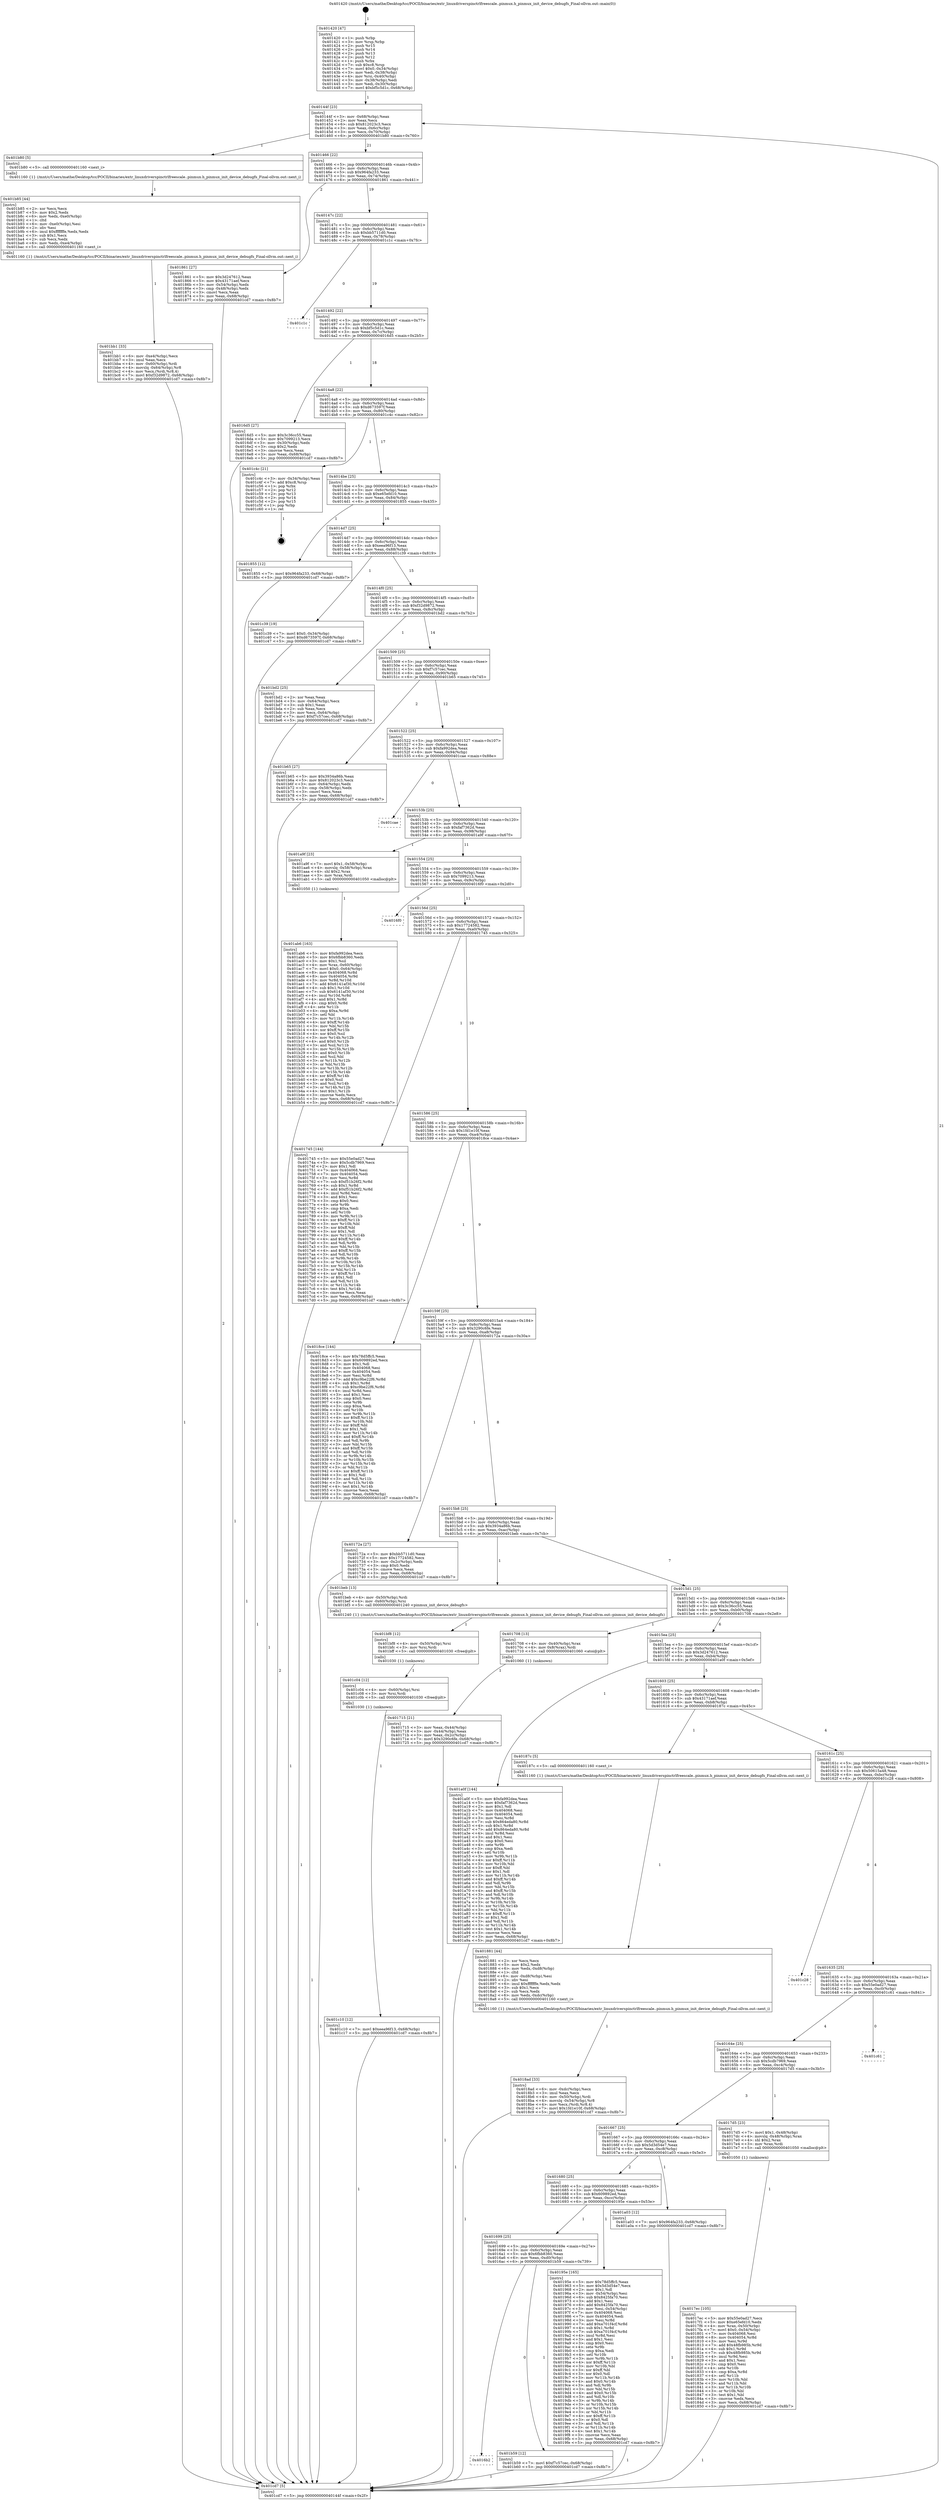 digraph "0x401420" {
  label = "0x401420 (/mnt/c/Users/mathe/Desktop/tcc/POCII/binaries/extr_linuxdriverspinctrlfreescale..pinmux.h_pinmux_init_device_debugfs_Final-ollvm.out::main(0))"
  labelloc = "t"
  node[shape=record]

  Entry [label="",width=0.3,height=0.3,shape=circle,fillcolor=black,style=filled]
  "0x40144f" [label="{
     0x40144f [23]\l
     | [instrs]\l
     &nbsp;&nbsp;0x40144f \<+3\>: mov -0x68(%rbp),%eax\l
     &nbsp;&nbsp;0x401452 \<+2\>: mov %eax,%ecx\l
     &nbsp;&nbsp;0x401454 \<+6\>: sub $0x812023c3,%ecx\l
     &nbsp;&nbsp;0x40145a \<+3\>: mov %eax,-0x6c(%rbp)\l
     &nbsp;&nbsp;0x40145d \<+3\>: mov %ecx,-0x70(%rbp)\l
     &nbsp;&nbsp;0x401460 \<+6\>: je 0000000000401b80 \<main+0x760\>\l
  }"]
  "0x401b80" [label="{
     0x401b80 [5]\l
     | [instrs]\l
     &nbsp;&nbsp;0x401b80 \<+5\>: call 0000000000401160 \<next_i\>\l
     | [calls]\l
     &nbsp;&nbsp;0x401160 \{1\} (/mnt/c/Users/mathe/Desktop/tcc/POCII/binaries/extr_linuxdriverspinctrlfreescale..pinmux.h_pinmux_init_device_debugfs_Final-ollvm.out::next_i)\l
  }"]
  "0x401466" [label="{
     0x401466 [22]\l
     | [instrs]\l
     &nbsp;&nbsp;0x401466 \<+5\>: jmp 000000000040146b \<main+0x4b\>\l
     &nbsp;&nbsp;0x40146b \<+3\>: mov -0x6c(%rbp),%eax\l
     &nbsp;&nbsp;0x40146e \<+5\>: sub $0x964fa233,%eax\l
     &nbsp;&nbsp;0x401473 \<+3\>: mov %eax,-0x74(%rbp)\l
     &nbsp;&nbsp;0x401476 \<+6\>: je 0000000000401861 \<main+0x441\>\l
  }"]
  Exit [label="",width=0.3,height=0.3,shape=circle,fillcolor=black,style=filled,peripheries=2]
  "0x401861" [label="{
     0x401861 [27]\l
     | [instrs]\l
     &nbsp;&nbsp;0x401861 \<+5\>: mov $0x3d247612,%eax\l
     &nbsp;&nbsp;0x401866 \<+5\>: mov $0x43171aef,%ecx\l
     &nbsp;&nbsp;0x40186b \<+3\>: mov -0x54(%rbp),%edx\l
     &nbsp;&nbsp;0x40186e \<+3\>: cmp -0x48(%rbp),%edx\l
     &nbsp;&nbsp;0x401871 \<+3\>: cmovl %ecx,%eax\l
     &nbsp;&nbsp;0x401874 \<+3\>: mov %eax,-0x68(%rbp)\l
     &nbsp;&nbsp;0x401877 \<+5\>: jmp 0000000000401cd7 \<main+0x8b7\>\l
  }"]
  "0x40147c" [label="{
     0x40147c [22]\l
     | [instrs]\l
     &nbsp;&nbsp;0x40147c \<+5\>: jmp 0000000000401481 \<main+0x61\>\l
     &nbsp;&nbsp;0x401481 \<+3\>: mov -0x6c(%rbp),%eax\l
     &nbsp;&nbsp;0x401484 \<+5\>: sub $0xbb5711d0,%eax\l
     &nbsp;&nbsp;0x401489 \<+3\>: mov %eax,-0x78(%rbp)\l
     &nbsp;&nbsp;0x40148c \<+6\>: je 0000000000401c1c \<main+0x7fc\>\l
  }"]
  "0x401c10" [label="{
     0x401c10 [12]\l
     | [instrs]\l
     &nbsp;&nbsp;0x401c10 \<+7\>: movl $0xeea96f13,-0x68(%rbp)\l
     &nbsp;&nbsp;0x401c17 \<+5\>: jmp 0000000000401cd7 \<main+0x8b7\>\l
  }"]
  "0x401c1c" [label="{
     0x401c1c\l
  }", style=dashed]
  "0x401492" [label="{
     0x401492 [22]\l
     | [instrs]\l
     &nbsp;&nbsp;0x401492 \<+5\>: jmp 0000000000401497 \<main+0x77\>\l
     &nbsp;&nbsp;0x401497 \<+3\>: mov -0x6c(%rbp),%eax\l
     &nbsp;&nbsp;0x40149a \<+5\>: sub $0xbf5c5d1c,%eax\l
     &nbsp;&nbsp;0x40149f \<+3\>: mov %eax,-0x7c(%rbp)\l
     &nbsp;&nbsp;0x4014a2 \<+6\>: je 00000000004016d5 \<main+0x2b5\>\l
  }"]
  "0x401c04" [label="{
     0x401c04 [12]\l
     | [instrs]\l
     &nbsp;&nbsp;0x401c04 \<+4\>: mov -0x60(%rbp),%rsi\l
     &nbsp;&nbsp;0x401c08 \<+3\>: mov %rsi,%rdi\l
     &nbsp;&nbsp;0x401c0b \<+5\>: call 0000000000401030 \<free@plt\>\l
     | [calls]\l
     &nbsp;&nbsp;0x401030 \{1\} (unknown)\l
  }"]
  "0x4016d5" [label="{
     0x4016d5 [27]\l
     | [instrs]\l
     &nbsp;&nbsp;0x4016d5 \<+5\>: mov $0x3c36cc55,%eax\l
     &nbsp;&nbsp;0x4016da \<+5\>: mov $0x7099213,%ecx\l
     &nbsp;&nbsp;0x4016df \<+3\>: mov -0x30(%rbp),%edx\l
     &nbsp;&nbsp;0x4016e2 \<+3\>: cmp $0x2,%edx\l
     &nbsp;&nbsp;0x4016e5 \<+3\>: cmovne %ecx,%eax\l
     &nbsp;&nbsp;0x4016e8 \<+3\>: mov %eax,-0x68(%rbp)\l
     &nbsp;&nbsp;0x4016eb \<+5\>: jmp 0000000000401cd7 \<main+0x8b7\>\l
  }"]
  "0x4014a8" [label="{
     0x4014a8 [22]\l
     | [instrs]\l
     &nbsp;&nbsp;0x4014a8 \<+5\>: jmp 00000000004014ad \<main+0x8d\>\l
     &nbsp;&nbsp;0x4014ad \<+3\>: mov -0x6c(%rbp),%eax\l
     &nbsp;&nbsp;0x4014b0 \<+5\>: sub $0xd673597f,%eax\l
     &nbsp;&nbsp;0x4014b5 \<+3\>: mov %eax,-0x80(%rbp)\l
     &nbsp;&nbsp;0x4014b8 \<+6\>: je 0000000000401c4c \<main+0x82c\>\l
  }"]
  "0x401cd7" [label="{
     0x401cd7 [5]\l
     | [instrs]\l
     &nbsp;&nbsp;0x401cd7 \<+5\>: jmp 000000000040144f \<main+0x2f\>\l
  }"]
  "0x401420" [label="{
     0x401420 [47]\l
     | [instrs]\l
     &nbsp;&nbsp;0x401420 \<+1\>: push %rbp\l
     &nbsp;&nbsp;0x401421 \<+3\>: mov %rsp,%rbp\l
     &nbsp;&nbsp;0x401424 \<+2\>: push %r15\l
     &nbsp;&nbsp;0x401426 \<+2\>: push %r14\l
     &nbsp;&nbsp;0x401428 \<+2\>: push %r13\l
     &nbsp;&nbsp;0x40142a \<+2\>: push %r12\l
     &nbsp;&nbsp;0x40142c \<+1\>: push %rbx\l
     &nbsp;&nbsp;0x40142d \<+7\>: sub $0xc8,%rsp\l
     &nbsp;&nbsp;0x401434 \<+7\>: movl $0x0,-0x34(%rbp)\l
     &nbsp;&nbsp;0x40143b \<+3\>: mov %edi,-0x38(%rbp)\l
     &nbsp;&nbsp;0x40143e \<+4\>: mov %rsi,-0x40(%rbp)\l
     &nbsp;&nbsp;0x401442 \<+3\>: mov -0x38(%rbp),%edi\l
     &nbsp;&nbsp;0x401445 \<+3\>: mov %edi,-0x30(%rbp)\l
     &nbsp;&nbsp;0x401448 \<+7\>: movl $0xbf5c5d1c,-0x68(%rbp)\l
  }"]
  "0x401bf8" [label="{
     0x401bf8 [12]\l
     | [instrs]\l
     &nbsp;&nbsp;0x401bf8 \<+4\>: mov -0x50(%rbp),%rsi\l
     &nbsp;&nbsp;0x401bfc \<+3\>: mov %rsi,%rdi\l
     &nbsp;&nbsp;0x401bff \<+5\>: call 0000000000401030 \<free@plt\>\l
     | [calls]\l
     &nbsp;&nbsp;0x401030 \{1\} (unknown)\l
  }"]
  "0x401c4c" [label="{
     0x401c4c [21]\l
     | [instrs]\l
     &nbsp;&nbsp;0x401c4c \<+3\>: mov -0x34(%rbp),%eax\l
     &nbsp;&nbsp;0x401c4f \<+7\>: add $0xc8,%rsp\l
     &nbsp;&nbsp;0x401c56 \<+1\>: pop %rbx\l
     &nbsp;&nbsp;0x401c57 \<+2\>: pop %r12\l
     &nbsp;&nbsp;0x401c59 \<+2\>: pop %r13\l
     &nbsp;&nbsp;0x401c5b \<+2\>: pop %r14\l
     &nbsp;&nbsp;0x401c5d \<+2\>: pop %r15\l
     &nbsp;&nbsp;0x401c5f \<+1\>: pop %rbp\l
     &nbsp;&nbsp;0x401c60 \<+1\>: ret\l
  }"]
  "0x4014be" [label="{
     0x4014be [25]\l
     | [instrs]\l
     &nbsp;&nbsp;0x4014be \<+5\>: jmp 00000000004014c3 \<main+0xa3\>\l
     &nbsp;&nbsp;0x4014c3 \<+3\>: mov -0x6c(%rbp),%eax\l
     &nbsp;&nbsp;0x4014c6 \<+5\>: sub $0xe65efd10,%eax\l
     &nbsp;&nbsp;0x4014cb \<+6\>: mov %eax,-0x84(%rbp)\l
     &nbsp;&nbsp;0x4014d1 \<+6\>: je 0000000000401855 \<main+0x435\>\l
  }"]
  "0x401bb1" [label="{
     0x401bb1 [33]\l
     | [instrs]\l
     &nbsp;&nbsp;0x401bb1 \<+6\>: mov -0xe4(%rbp),%ecx\l
     &nbsp;&nbsp;0x401bb7 \<+3\>: imul %eax,%ecx\l
     &nbsp;&nbsp;0x401bba \<+4\>: mov -0x60(%rbp),%rdi\l
     &nbsp;&nbsp;0x401bbe \<+4\>: movslq -0x64(%rbp),%r8\l
     &nbsp;&nbsp;0x401bc2 \<+4\>: mov %ecx,(%rdi,%r8,4)\l
     &nbsp;&nbsp;0x401bc6 \<+7\>: movl $0xf32d9872,-0x68(%rbp)\l
     &nbsp;&nbsp;0x401bcd \<+5\>: jmp 0000000000401cd7 \<main+0x8b7\>\l
  }"]
  "0x401855" [label="{
     0x401855 [12]\l
     | [instrs]\l
     &nbsp;&nbsp;0x401855 \<+7\>: movl $0x964fa233,-0x68(%rbp)\l
     &nbsp;&nbsp;0x40185c \<+5\>: jmp 0000000000401cd7 \<main+0x8b7\>\l
  }"]
  "0x4014d7" [label="{
     0x4014d7 [25]\l
     | [instrs]\l
     &nbsp;&nbsp;0x4014d7 \<+5\>: jmp 00000000004014dc \<main+0xbc\>\l
     &nbsp;&nbsp;0x4014dc \<+3\>: mov -0x6c(%rbp),%eax\l
     &nbsp;&nbsp;0x4014df \<+5\>: sub $0xeea96f13,%eax\l
     &nbsp;&nbsp;0x4014e4 \<+6\>: mov %eax,-0x88(%rbp)\l
     &nbsp;&nbsp;0x4014ea \<+6\>: je 0000000000401c39 \<main+0x819\>\l
  }"]
  "0x401b85" [label="{
     0x401b85 [44]\l
     | [instrs]\l
     &nbsp;&nbsp;0x401b85 \<+2\>: xor %ecx,%ecx\l
     &nbsp;&nbsp;0x401b87 \<+5\>: mov $0x2,%edx\l
     &nbsp;&nbsp;0x401b8c \<+6\>: mov %edx,-0xe0(%rbp)\l
     &nbsp;&nbsp;0x401b92 \<+1\>: cltd\l
     &nbsp;&nbsp;0x401b93 \<+6\>: mov -0xe0(%rbp),%esi\l
     &nbsp;&nbsp;0x401b99 \<+2\>: idiv %esi\l
     &nbsp;&nbsp;0x401b9b \<+6\>: imul $0xfffffffe,%edx,%edx\l
     &nbsp;&nbsp;0x401ba1 \<+3\>: sub $0x1,%ecx\l
     &nbsp;&nbsp;0x401ba4 \<+2\>: sub %ecx,%edx\l
     &nbsp;&nbsp;0x401ba6 \<+6\>: mov %edx,-0xe4(%rbp)\l
     &nbsp;&nbsp;0x401bac \<+5\>: call 0000000000401160 \<next_i\>\l
     | [calls]\l
     &nbsp;&nbsp;0x401160 \{1\} (/mnt/c/Users/mathe/Desktop/tcc/POCII/binaries/extr_linuxdriverspinctrlfreescale..pinmux.h_pinmux_init_device_debugfs_Final-ollvm.out::next_i)\l
  }"]
  "0x401c39" [label="{
     0x401c39 [19]\l
     | [instrs]\l
     &nbsp;&nbsp;0x401c39 \<+7\>: movl $0x0,-0x34(%rbp)\l
     &nbsp;&nbsp;0x401c40 \<+7\>: movl $0xd673597f,-0x68(%rbp)\l
     &nbsp;&nbsp;0x401c47 \<+5\>: jmp 0000000000401cd7 \<main+0x8b7\>\l
  }"]
  "0x4014f0" [label="{
     0x4014f0 [25]\l
     | [instrs]\l
     &nbsp;&nbsp;0x4014f0 \<+5\>: jmp 00000000004014f5 \<main+0xd5\>\l
     &nbsp;&nbsp;0x4014f5 \<+3\>: mov -0x6c(%rbp),%eax\l
     &nbsp;&nbsp;0x4014f8 \<+5\>: sub $0xf32d9872,%eax\l
     &nbsp;&nbsp;0x4014fd \<+6\>: mov %eax,-0x8c(%rbp)\l
     &nbsp;&nbsp;0x401503 \<+6\>: je 0000000000401bd2 \<main+0x7b2\>\l
  }"]
  "0x4016b2" [label="{
     0x4016b2\l
  }", style=dashed]
  "0x401bd2" [label="{
     0x401bd2 [25]\l
     | [instrs]\l
     &nbsp;&nbsp;0x401bd2 \<+2\>: xor %eax,%eax\l
     &nbsp;&nbsp;0x401bd4 \<+3\>: mov -0x64(%rbp),%ecx\l
     &nbsp;&nbsp;0x401bd7 \<+3\>: sub $0x1,%eax\l
     &nbsp;&nbsp;0x401bda \<+2\>: sub %eax,%ecx\l
     &nbsp;&nbsp;0x401bdc \<+3\>: mov %ecx,-0x64(%rbp)\l
     &nbsp;&nbsp;0x401bdf \<+7\>: movl $0xf7c57cec,-0x68(%rbp)\l
     &nbsp;&nbsp;0x401be6 \<+5\>: jmp 0000000000401cd7 \<main+0x8b7\>\l
  }"]
  "0x401509" [label="{
     0x401509 [25]\l
     | [instrs]\l
     &nbsp;&nbsp;0x401509 \<+5\>: jmp 000000000040150e \<main+0xee\>\l
     &nbsp;&nbsp;0x40150e \<+3\>: mov -0x6c(%rbp),%eax\l
     &nbsp;&nbsp;0x401511 \<+5\>: sub $0xf7c57cec,%eax\l
     &nbsp;&nbsp;0x401516 \<+6\>: mov %eax,-0x90(%rbp)\l
     &nbsp;&nbsp;0x40151c \<+6\>: je 0000000000401b65 \<main+0x745\>\l
  }"]
  "0x401b59" [label="{
     0x401b59 [12]\l
     | [instrs]\l
     &nbsp;&nbsp;0x401b59 \<+7\>: movl $0xf7c57cec,-0x68(%rbp)\l
     &nbsp;&nbsp;0x401b60 \<+5\>: jmp 0000000000401cd7 \<main+0x8b7\>\l
  }"]
  "0x401b65" [label="{
     0x401b65 [27]\l
     | [instrs]\l
     &nbsp;&nbsp;0x401b65 \<+5\>: mov $0x3934a86b,%eax\l
     &nbsp;&nbsp;0x401b6a \<+5\>: mov $0x812023c3,%ecx\l
     &nbsp;&nbsp;0x401b6f \<+3\>: mov -0x64(%rbp),%edx\l
     &nbsp;&nbsp;0x401b72 \<+3\>: cmp -0x58(%rbp),%edx\l
     &nbsp;&nbsp;0x401b75 \<+3\>: cmovl %ecx,%eax\l
     &nbsp;&nbsp;0x401b78 \<+3\>: mov %eax,-0x68(%rbp)\l
     &nbsp;&nbsp;0x401b7b \<+5\>: jmp 0000000000401cd7 \<main+0x8b7\>\l
  }"]
  "0x401522" [label="{
     0x401522 [25]\l
     | [instrs]\l
     &nbsp;&nbsp;0x401522 \<+5\>: jmp 0000000000401527 \<main+0x107\>\l
     &nbsp;&nbsp;0x401527 \<+3\>: mov -0x6c(%rbp),%eax\l
     &nbsp;&nbsp;0x40152a \<+5\>: sub $0xfa992dea,%eax\l
     &nbsp;&nbsp;0x40152f \<+6\>: mov %eax,-0x94(%rbp)\l
     &nbsp;&nbsp;0x401535 \<+6\>: je 0000000000401cae \<main+0x88e\>\l
  }"]
  "0x401ab6" [label="{
     0x401ab6 [163]\l
     | [instrs]\l
     &nbsp;&nbsp;0x401ab6 \<+5\>: mov $0xfa992dea,%ecx\l
     &nbsp;&nbsp;0x401abb \<+5\>: mov $0x6fbb8360,%edx\l
     &nbsp;&nbsp;0x401ac0 \<+3\>: mov $0x1,%sil\l
     &nbsp;&nbsp;0x401ac3 \<+4\>: mov %rax,-0x60(%rbp)\l
     &nbsp;&nbsp;0x401ac7 \<+7\>: movl $0x0,-0x64(%rbp)\l
     &nbsp;&nbsp;0x401ace \<+8\>: mov 0x404068,%r8d\l
     &nbsp;&nbsp;0x401ad6 \<+8\>: mov 0x404054,%r9d\l
     &nbsp;&nbsp;0x401ade \<+3\>: mov %r8d,%r10d\l
     &nbsp;&nbsp;0x401ae1 \<+7\>: add $0x6141af30,%r10d\l
     &nbsp;&nbsp;0x401ae8 \<+4\>: sub $0x1,%r10d\l
     &nbsp;&nbsp;0x401aec \<+7\>: sub $0x6141af30,%r10d\l
     &nbsp;&nbsp;0x401af3 \<+4\>: imul %r10d,%r8d\l
     &nbsp;&nbsp;0x401af7 \<+4\>: and $0x1,%r8d\l
     &nbsp;&nbsp;0x401afb \<+4\>: cmp $0x0,%r8d\l
     &nbsp;&nbsp;0x401aff \<+4\>: sete %r11b\l
     &nbsp;&nbsp;0x401b03 \<+4\>: cmp $0xa,%r9d\l
     &nbsp;&nbsp;0x401b07 \<+3\>: setl %bl\l
     &nbsp;&nbsp;0x401b0a \<+3\>: mov %r11b,%r14b\l
     &nbsp;&nbsp;0x401b0d \<+4\>: xor $0xff,%r14b\l
     &nbsp;&nbsp;0x401b11 \<+3\>: mov %bl,%r15b\l
     &nbsp;&nbsp;0x401b14 \<+4\>: xor $0xff,%r15b\l
     &nbsp;&nbsp;0x401b18 \<+4\>: xor $0x0,%sil\l
     &nbsp;&nbsp;0x401b1c \<+3\>: mov %r14b,%r12b\l
     &nbsp;&nbsp;0x401b1f \<+4\>: and $0x0,%r12b\l
     &nbsp;&nbsp;0x401b23 \<+3\>: and %sil,%r11b\l
     &nbsp;&nbsp;0x401b26 \<+3\>: mov %r15b,%r13b\l
     &nbsp;&nbsp;0x401b29 \<+4\>: and $0x0,%r13b\l
     &nbsp;&nbsp;0x401b2d \<+3\>: and %sil,%bl\l
     &nbsp;&nbsp;0x401b30 \<+3\>: or %r11b,%r12b\l
     &nbsp;&nbsp;0x401b33 \<+3\>: or %bl,%r13b\l
     &nbsp;&nbsp;0x401b36 \<+3\>: xor %r13b,%r12b\l
     &nbsp;&nbsp;0x401b39 \<+3\>: or %r15b,%r14b\l
     &nbsp;&nbsp;0x401b3c \<+4\>: xor $0xff,%r14b\l
     &nbsp;&nbsp;0x401b40 \<+4\>: or $0x0,%sil\l
     &nbsp;&nbsp;0x401b44 \<+3\>: and %sil,%r14b\l
     &nbsp;&nbsp;0x401b47 \<+3\>: or %r14b,%r12b\l
     &nbsp;&nbsp;0x401b4a \<+4\>: test $0x1,%r12b\l
     &nbsp;&nbsp;0x401b4e \<+3\>: cmovne %edx,%ecx\l
     &nbsp;&nbsp;0x401b51 \<+3\>: mov %ecx,-0x68(%rbp)\l
     &nbsp;&nbsp;0x401b54 \<+5\>: jmp 0000000000401cd7 \<main+0x8b7\>\l
  }"]
  "0x401cae" [label="{
     0x401cae\l
  }", style=dashed]
  "0x40153b" [label="{
     0x40153b [25]\l
     | [instrs]\l
     &nbsp;&nbsp;0x40153b \<+5\>: jmp 0000000000401540 \<main+0x120\>\l
     &nbsp;&nbsp;0x401540 \<+3\>: mov -0x6c(%rbp),%eax\l
     &nbsp;&nbsp;0x401543 \<+5\>: sub $0xfaf7362d,%eax\l
     &nbsp;&nbsp;0x401548 \<+6\>: mov %eax,-0x98(%rbp)\l
     &nbsp;&nbsp;0x40154e \<+6\>: je 0000000000401a9f \<main+0x67f\>\l
  }"]
  "0x401699" [label="{
     0x401699 [25]\l
     | [instrs]\l
     &nbsp;&nbsp;0x401699 \<+5\>: jmp 000000000040169e \<main+0x27e\>\l
     &nbsp;&nbsp;0x40169e \<+3\>: mov -0x6c(%rbp),%eax\l
     &nbsp;&nbsp;0x4016a1 \<+5\>: sub $0x6fbb8360,%eax\l
     &nbsp;&nbsp;0x4016a6 \<+6\>: mov %eax,-0xd0(%rbp)\l
     &nbsp;&nbsp;0x4016ac \<+6\>: je 0000000000401b59 \<main+0x739\>\l
  }"]
  "0x401a9f" [label="{
     0x401a9f [23]\l
     | [instrs]\l
     &nbsp;&nbsp;0x401a9f \<+7\>: movl $0x1,-0x58(%rbp)\l
     &nbsp;&nbsp;0x401aa6 \<+4\>: movslq -0x58(%rbp),%rax\l
     &nbsp;&nbsp;0x401aaa \<+4\>: shl $0x2,%rax\l
     &nbsp;&nbsp;0x401aae \<+3\>: mov %rax,%rdi\l
     &nbsp;&nbsp;0x401ab1 \<+5\>: call 0000000000401050 \<malloc@plt\>\l
     | [calls]\l
     &nbsp;&nbsp;0x401050 \{1\} (unknown)\l
  }"]
  "0x401554" [label="{
     0x401554 [25]\l
     | [instrs]\l
     &nbsp;&nbsp;0x401554 \<+5\>: jmp 0000000000401559 \<main+0x139\>\l
     &nbsp;&nbsp;0x401559 \<+3\>: mov -0x6c(%rbp),%eax\l
     &nbsp;&nbsp;0x40155c \<+5\>: sub $0x7099213,%eax\l
     &nbsp;&nbsp;0x401561 \<+6\>: mov %eax,-0x9c(%rbp)\l
     &nbsp;&nbsp;0x401567 \<+6\>: je 00000000004016f0 \<main+0x2d0\>\l
  }"]
  "0x40195e" [label="{
     0x40195e [165]\l
     | [instrs]\l
     &nbsp;&nbsp;0x40195e \<+5\>: mov $0x78d5ffc5,%eax\l
     &nbsp;&nbsp;0x401963 \<+5\>: mov $0x5d3d54e7,%ecx\l
     &nbsp;&nbsp;0x401968 \<+2\>: mov $0x1,%dl\l
     &nbsp;&nbsp;0x40196a \<+3\>: mov -0x54(%rbp),%esi\l
     &nbsp;&nbsp;0x40196d \<+6\>: sub $0x8425fa70,%esi\l
     &nbsp;&nbsp;0x401973 \<+3\>: add $0x1,%esi\l
     &nbsp;&nbsp;0x401976 \<+6\>: add $0x8425fa70,%esi\l
     &nbsp;&nbsp;0x40197c \<+3\>: mov %esi,-0x54(%rbp)\l
     &nbsp;&nbsp;0x40197f \<+7\>: mov 0x404068,%esi\l
     &nbsp;&nbsp;0x401986 \<+7\>: mov 0x404054,%edi\l
     &nbsp;&nbsp;0x40198d \<+3\>: mov %esi,%r8d\l
     &nbsp;&nbsp;0x401990 \<+7\>: add $0xa701f4cf,%r8d\l
     &nbsp;&nbsp;0x401997 \<+4\>: sub $0x1,%r8d\l
     &nbsp;&nbsp;0x40199b \<+7\>: sub $0xa701f4cf,%r8d\l
     &nbsp;&nbsp;0x4019a2 \<+4\>: imul %r8d,%esi\l
     &nbsp;&nbsp;0x4019a6 \<+3\>: and $0x1,%esi\l
     &nbsp;&nbsp;0x4019a9 \<+3\>: cmp $0x0,%esi\l
     &nbsp;&nbsp;0x4019ac \<+4\>: sete %r9b\l
     &nbsp;&nbsp;0x4019b0 \<+3\>: cmp $0xa,%edi\l
     &nbsp;&nbsp;0x4019b3 \<+4\>: setl %r10b\l
     &nbsp;&nbsp;0x4019b7 \<+3\>: mov %r9b,%r11b\l
     &nbsp;&nbsp;0x4019ba \<+4\>: xor $0xff,%r11b\l
     &nbsp;&nbsp;0x4019be \<+3\>: mov %r10b,%bl\l
     &nbsp;&nbsp;0x4019c1 \<+3\>: xor $0xff,%bl\l
     &nbsp;&nbsp;0x4019c4 \<+3\>: xor $0x0,%dl\l
     &nbsp;&nbsp;0x4019c7 \<+3\>: mov %r11b,%r14b\l
     &nbsp;&nbsp;0x4019ca \<+4\>: and $0x0,%r14b\l
     &nbsp;&nbsp;0x4019ce \<+3\>: and %dl,%r9b\l
     &nbsp;&nbsp;0x4019d1 \<+3\>: mov %bl,%r15b\l
     &nbsp;&nbsp;0x4019d4 \<+4\>: and $0x0,%r15b\l
     &nbsp;&nbsp;0x4019d8 \<+3\>: and %dl,%r10b\l
     &nbsp;&nbsp;0x4019db \<+3\>: or %r9b,%r14b\l
     &nbsp;&nbsp;0x4019de \<+3\>: or %r10b,%r15b\l
     &nbsp;&nbsp;0x4019e1 \<+3\>: xor %r15b,%r14b\l
     &nbsp;&nbsp;0x4019e4 \<+3\>: or %bl,%r11b\l
     &nbsp;&nbsp;0x4019e7 \<+4\>: xor $0xff,%r11b\l
     &nbsp;&nbsp;0x4019eb \<+3\>: or $0x0,%dl\l
     &nbsp;&nbsp;0x4019ee \<+3\>: and %dl,%r11b\l
     &nbsp;&nbsp;0x4019f1 \<+3\>: or %r11b,%r14b\l
     &nbsp;&nbsp;0x4019f4 \<+4\>: test $0x1,%r14b\l
     &nbsp;&nbsp;0x4019f8 \<+3\>: cmovne %ecx,%eax\l
     &nbsp;&nbsp;0x4019fb \<+3\>: mov %eax,-0x68(%rbp)\l
     &nbsp;&nbsp;0x4019fe \<+5\>: jmp 0000000000401cd7 \<main+0x8b7\>\l
  }"]
  "0x4016f0" [label="{
     0x4016f0\l
  }", style=dashed]
  "0x40156d" [label="{
     0x40156d [25]\l
     | [instrs]\l
     &nbsp;&nbsp;0x40156d \<+5\>: jmp 0000000000401572 \<main+0x152\>\l
     &nbsp;&nbsp;0x401572 \<+3\>: mov -0x6c(%rbp),%eax\l
     &nbsp;&nbsp;0x401575 \<+5\>: sub $0x17724582,%eax\l
     &nbsp;&nbsp;0x40157a \<+6\>: mov %eax,-0xa0(%rbp)\l
     &nbsp;&nbsp;0x401580 \<+6\>: je 0000000000401745 \<main+0x325\>\l
  }"]
  "0x401680" [label="{
     0x401680 [25]\l
     | [instrs]\l
     &nbsp;&nbsp;0x401680 \<+5\>: jmp 0000000000401685 \<main+0x265\>\l
     &nbsp;&nbsp;0x401685 \<+3\>: mov -0x6c(%rbp),%eax\l
     &nbsp;&nbsp;0x401688 \<+5\>: sub $0x609892ed,%eax\l
     &nbsp;&nbsp;0x40168d \<+6\>: mov %eax,-0xcc(%rbp)\l
     &nbsp;&nbsp;0x401693 \<+6\>: je 000000000040195e \<main+0x53e\>\l
  }"]
  "0x401745" [label="{
     0x401745 [144]\l
     | [instrs]\l
     &nbsp;&nbsp;0x401745 \<+5\>: mov $0x55e0ad27,%eax\l
     &nbsp;&nbsp;0x40174a \<+5\>: mov $0x5cdb7969,%ecx\l
     &nbsp;&nbsp;0x40174f \<+2\>: mov $0x1,%dl\l
     &nbsp;&nbsp;0x401751 \<+7\>: mov 0x404068,%esi\l
     &nbsp;&nbsp;0x401758 \<+7\>: mov 0x404054,%edi\l
     &nbsp;&nbsp;0x40175f \<+3\>: mov %esi,%r8d\l
     &nbsp;&nbsp;0x401762 \<+7\>: sub $0xf51b26f2,%r8d\l
     &nbsp;&nbsp;0x401769 \<+4\>: sub $0x1,%r8d\l
     &nbsp;&nbsp;0x40176d \<+7\>: add $0xf51b26f2,%r8d\l
     &nbsp;&nbsp;0x401774 \<+4\>: imul %r8d,%esi\l
     &nbsp;&nbsp;0x401778 \<+3\>: and $0x1,%esi\l
     &nbsp;&nbsp;0x40177b \<+3\>: cmp $0x0,%esi\l
     &nbsp;&nbsp;0x40177e \<+4\>: sete %r9b\l
     &nbsp;&nbsp;0x401782 \<+3\>: cmp $0xa,%edi\l
     &nbsp;&nbsp;0x401785 \<+4\>: setl %r10b\l
     &nbsp;&nbsp;0x401789 \<+3\>: mov %r9b,%r11b\l
     &nbsp;&nbsp;0x40178c \<+4\>: xor $0xff,%r11b\l
     &nbsp;&nbsp;0x401790 \<+3\>: mov %r10b,%bl\l
     &nbsp;&nbsp;0x401793 \<+3\>: xor $0xff,%bl\l
     &nbsp;&nbsp;0x401796 \<+3\>: xor $0x1,%dl\l
     &nbsp;&nbsp;0x401799 \<+3\>: mov %r11b,%r14b\l
     &nbsp;&nbsp;0x40179c \<+4\>: and $0xff,%r14b\l
     &nbsp;&nbsp;0x4017a0 \<+3\>: and %dl,%r9b\l
     &nbsp;&nbsp;0x4017a3 \<+3\>: mov %bl,%r15b\l
     &nbsp;&nbsp;0x4017a6 \<+4\>: and $0xff,%r15b\l
     &nbsp;&nbsp;0x4017aa \<+3\>: and %dl,%r10b\l
     &nbsp;&nbsp;0x4017ad \<+3\>: or %r9b,%r14b\l
     &nbsp;&nbsp;0x4017b0 \<+3\>: or %r10b,%r15b\l
     &nbsp;&nbsp;0x4017b3 \<+3\>: xor %r15b,%r14b\l
     &nbsp;&nbsp;0x4017b6 \<+3\>: or %bl,%r11b\l
     &nbsp;&nbsp;0x4017b9 \<+4\>: xor $0xff,%r11b\l
     &nbsp;&nbsp;0x4017bd \<+3\>: or $0x1,%dl\l
     &nbsp;&nbsp;0x4017c0 \<+3\>: and %dl,%r11b\l
     &nbsp;&nbsp;0x4017c3 \<+3\>: or %r11b,%r14b\l
     &nbsp;&nbsp;0x4017c6 \<+4\>: test $0x1,%r14b\l
     &nbsp;&nbsp;0x4017ca \<+3\>: cmovne %ecx,%eax\l
     &nbsp;&nbsp;0x4017cd \<+3\>: mov %eax,-0x68(%rbp)\l
     &nbsp;&nbsp;0x4017d0 \<+5\>: jmp 0000000000401cd7 \<main+0x8b7\>\l
  }"]
  "0x401586" [label="{
     0x401586 [25]\l
     | [instrs]\l
     &nbsp;&nbsp;0x401586 \<+5\>: jmp 000000000040158b \<main+0x16b\>\l
     &nbsp;&nbsp;0x40158b \<+3\>: mov -0x6c(%rbp),%eax\l
     &nbsp;&nbsp;0x40158e \<+5\>: sub $0x1fd1e10f,%eax\l
     &nbsp;&nbsp;0x401593 \<+6\>: mov %eax,-0xa4(%rbp)\l
     &nbsp;&nbsp;0x401599 \<+6\>: je 00000000004018ce \<main+0x4ae\>\l
  }"]
  "0x401a03" [label="{
     0x401a03 [12]\l
     | [instrs]\l
     &nbsp;&nbsp;0x401a03 \<+7\>: movl $0x964fa233,-0x68(%rbp)\l
     &nbsp;&nbsp;0x401a0a \<+5\>: jmp 0000000000401cd7 \<main+0x8b7\>\l
  }"]
  "0x4018ce" [label="{
     0x4018ce [144]\l
     | [instrs]\l
     &nbsp;&nbsp;0x4018ce \<+5\>: mov $0x78d5ffc5,%eax\l
     &nbsp;&nbsp;0x4018d3 \<+5\>: mov $0x609892ed,%ecx\l
     &nbsp;&nbsp;0x4018d8 \<+2\>: mov $0x1,%dl\l
     &nbsp;&nbsp;0x4018da \<+7\>: mov 0x404068,%esi\l
     &nbsp;&nbsp;0x4018e1 \<+7\>: mov 0x404054,%edi\l
     &nbsp;&nbsp;0x4018e8 \<+3\>: mov %esi,%r8d\l
     &nbsp;&nbsp;0x4018eb \<+7\>: add $0xc9be22f6,%r8d\l
     &nbsp;&nbsp;0x4018f2 \<+4\>: sub $0x1,%r8d\l
     &nbsp;&nbsp;0x4018f6 \<+7\>: sub $0xc9be22f6,%r8d\l
     &nbsp;&nbsp;0x4018fd \<+4\>: imul %r8d,%esi\l
     &nbsp;&nbsp;0x401901 \<+3\>: and $0x1,%esi\l
     &nbsp;&nbsp;0x401904 \<+3\>: cmp $0x0,%esi\l
     &nbsp;&nbsp;0x401907 \<+4\>: sete %r9b\l
     &nbsp;&nbsp;0x40190b \<+3\>: cmp $0xa,%edi\l
     &nbsp;&nbsp;0x40190e \<+4\>: setl %r10b\l
     &nbsp;&nbsp;0x401912 \<+3\>: mov %r9b,%r11b\l
     &nbsp;&nbsp;0x401915 \<+4\>: xor $0xff,%r11b\l
     &nbsp;&nbsp;0x401919 \<+3\>: mov %r10b,%bl\l
     &nbsp;&nbsp;0x40191c \<+3\>: xor $0xff,%bl\l
     &nbsp;&nbsp;0x40191f \<+3\>: xor $0x1,%dl\l
     &nbsp;&nbsp;0x401922 \<+3\>: mov %r11b,%r14b\l
     &nbsp;&nbsp;0x401925 \<+4\>: and $0xff,%r14b\l
     &nbsp;&nbsp;0x401929 \<+3\>: and %dl,%r9b\l
     &nbsp;&nbsp;0x40192c \<+3\>: mov %bl,%r15b\l
     &nbsp;&nbsp;0x40192f \<+4\>: and $0xff,%r15b\l
     &nbsp;&nbsp;0x401933 \<+3\>: and %dl,%r10b\l
     &nbsp;&nbsp;0x401936 \<+3\>: or %r9b,%r14b\l
     &nbsp;&nbsp;0x401939 \<+3\>: or %r10b,%r15b\l
     &nbsp;&nbsp;0x40193c \<+3\>: xor %r15b,%r14b\l
     &nbsp;&nbsp;0x40193f \<+3\>: or %bl,%r11b\l
     &nbsp;&nbsp;0x401942 \<+4\>: xor $0xff,%r11b\l
     &nbsp;&nbsp;0x401946 \<+3\>: or $0x1,%dl\l
     &nbsp;&nbsp;0x401949 \<+3\>: and %dl,%r11b\l
     &nbsp;&nbsp;0x40194c \<+3\>: or %r11b,%r14b\l
     &nbsp;&nbsp;0x40194f \<+4\>: test $0x1,%r14b\l
     &nbsp;&nbsp;0x401953 \<+3\>: cmovne %ecx,%eax\l
     &nbsp;&nbsp;0x401956 \<+3\>: mov %eax,-0x68(%rbp)\l
     &nbsp;&nbsp;0x401959 \<+5\>: jmp 0000000000401cd7 \<main+0x8b7\>\l
  }"]
  "0x40159f" [label="{
     0x40159f [25]\l
     | [instrs]\l
     &nbsp;&nbsp;0x40159f \<+5\>: jmp 00000000004015a4 \<main+0x184\>\l
     &nbsp;&nbsp;0x4015a4 \<+3\>: mov -0x6c(%rbp),%eax\l
     &nbsp;&nbsp;0x4015a7 \<+5\>: sub $0x3290c6fe,%eax\l
     &nbsp;&nbsp;0x4015ac \<+6\>: mov %eax,-0xa8(%rbp)\l
     &nbsp;&nbsp;0x4015b2 \<+6\>: je 000000000040172a \<main+0x30a\>\l
  }"]
  "0x4018ad" [label="{
     0x4018ad [33]\l
     | [instrs]\l
     &nbsp;&nbsp;0x4018ad \<+6\>: mov -0xdc(%rbp),%ecx\l
     &nbsp;&nbsp;0x4018b3 \<+3\>: imul %eax,%ecx\l
     &nbsp;&nbsp;0x4018b6 \<+4\>: mov -0x50(%rbp),%rdi\l
     &nbsp;&nbsp;0x4018ba \<+4\>: movslq -0x54(%rbp),%r8\l
     &nbsp;&nbsp;0x4018be \<+4\>: mov %ecx,(%rdi,%r8,4)\l
     &nbsp;&nbsp;0x4018c2 \<+7\>: movl $0x1fd1e10f,-0x68(%rbp)\l
     &nbsp;&nbsp;0x4018c9 \<+5\>: jmp 0000000000401cd7 \<main+0x8b7\>\l
  }"]
  "0x40172a" [label="{
     0x40172a [27]\l
     | [instrs]\l
     &nbsp;&nbsp;0x40172a \<+5\>: mov $0xbb5711d0,%eax\l
     &nbsp;&nbsp;0x40172f \<+5\>: mov $0x17724582,%ecx\l
     &nbsp;&nbsp;0x401734 \<+3\>: mov -0x2c(%rbp),%edx\l
     &nbsp;&nbsp;0x401737 \<+3\>: cmp $0x0,%edx\l
     &nbsp;&nbsp;0x40173a \<+3\>: cmove %ecx,%eax\l
     &nbsp;&nbsp;0x40173d \<+3\>: mov %eax,-0x68(%rbp)\l
     &nbsp;&nbsp;0x401740 \<+5\>: jmp 0000000000401cd7 \<main+0x8b7\>\l
  }"]
  "0x4015b8" [label="{
     0x4015b8 [25]\l
     | [instrs]\l
     &nbsp;&nbsp;0x4015b8 \<+5\>: jmp 00000000004015bd \<main+0x19d\>\l
     &nbsp;&nbsp;0x4015bd \<+3\>: mov -0x6c(%rbp),%eax\l
     &nbsp;&nbsp;0x4015c0 \<+5\>: sub $0x3934a86b,%eax\l
     &nbsp;&nbsp;0x4015c5 \<+6\>: mov %eax,-0xac(%rbp)\l
     &nbsp;&nbsp;0x4015cb \<+6\>: je 0000000000401beb \<main+0x7cb\>\l
  }"]
  "0x401881" [label="{
     0x401881 [44]\l
     | [instrs]\l
     &nbsp;&nbsp;0x401881 \<+2\>: xor %ecx,%ecx\l
     &nbsp;&nbsp;0x401883 \<+5\>: mov $0x2,%edx\l
     &nbsp;&nbsp;0x401888 \<+6\>: mov %edx,-0xd8(%rbp)\l
     &nbsp;&nbsp;0x40188e \<+1\>: cltd\l
     &nbsp;&nbsp;0x40188f \<+6\>: mov -0xd8(%rbp),%esi\l
     &nbsp;&nbsp;0x401895 \<+2\>: idiv %esi\l
     &nbsp;&nbsp;0x401897 \<+6\>: imul $0xfffffffe,%edx,%edx\l
     &nbsp;&nbsp;0x40189d \<+3\>: sub $0x1,%ecx\l
     &nbsp;&nbsp;0x4018a0 \<+2\>: sub %ecx,%edx\l
     &nbsp;&nbsp;0x4018a2 \<+6\>: mov %edx,-0xdc(%rbp)\l
     &nbsp;&nbsp;0x4018a8 \<+5\>: call 0000000000401160 \<next_i\>\l
     | [calls]\l
     &nbsp;&nbsp;0x401160 \{1\} (/mnt/c/Users/mathe/Desktop/tcc/POCII/binaries/extr_linuxdriverspinctrlfreescale..pinmux.h_pinmux_init_device_debugfs_Final-ollvm.out::next_i)\l
  }"]
  "0x401beb" [label="{
     0x401beb [13]\l
     | [instrs]\l
     &nbsp;&nbsp;0x401beb \<+4\>: mov -0x50(%rbp),%rdi\l
     &nbsp;&nbsp;0x401bef \<+4\>: mov -0x60(%rbp),%rsi\l
     &nbsp;&nbsp;0x401bf3 \<+5\>: call 0000000000401240 \<pinmux_init_device_debugfs\>\l
     | [calls]\l
     &nbsp;&nbsp;0x401240 \{1\} (/mnt/c/Users/mathe/Desktop/tcc/POCII/binaries/extr_linuxdriverspinctrlfreescale..pinmux.h_pinmux_init_device_debugfs_Final-ollvm.out::pinmux_init_device_debugfs)\l
  }"]
  "0x4015d1" [label="{
     0x4015d1 [25]\l
     | [instrs]\l
     &nbsp;&nbsp;0x4015d1 \<+5\>: jmp 00000000004015d6 \<main+0x1b6\>\l
     &nbsp;&nbsp;0x4015d6 \<+3\>: mov -0x6c(%rbp),%eax\l
     &nbsp;&nbsp;0x4015d9 \<+5\>: sub $0x3c36cc55,%eax\l
     &nbsp;&nbsp;0x4015de \<+6\>: mov %eax,-0xb0(%rbp)\l
     &nbsp;&nbsp;0x4015e4 \<+6\>: je 0000000000401708 \<main+0x2e8\>\l
  }"]
  "0x4017ec" [label="{
     0x4017ec [105]\l
     | [instrs]\l
     &nbsp;&nbsp;0x4017ec \<+5\>: mov $0x55e0ad27,%ecx\l
     &nbsp;&nbsp;0x4017f1 \<+5\>: mov $0xe65efd10,%edx\l
     &nbsp;&nbsp;0x4017f6 \<+4\>: mov %rax,-0x50(%rbp)\l
     &nbsp;&nbsp;0x4017fa \<+7\>: movl $0x0,-0x54(%rbp)\l
     &nbsp;&nbsp;0x401801 \<+7\>: mov 0x404068,%esi\l
     &nbsp;&nbsp;0x401808 \<+8\>: mov 0x404054,%r8d\l
     &nbsp;&nbsp;0x401810 \<+3\>: mov %esi,%r9d\l
     &nbsp;&nbsp;0x401813 \<+7\>: add $0x48fb985b,%r9d\l
     &nbsp;&nbsp;0x40181a \<+4\>: sub $0x1,%r9d\l
     &nbsp;&nbsp;0x40181e \<+7\>: sub $0x48fb985b,%r9d\l
     &nbsp;&nbsp;0x401825 \<+4\>: imul %r9d,%esi\l
     &nbsp;&nbsp;0x401829 \<+3\>: and $0x1,%esi\l
     &nbsp;&nbsp;0x40182c \<+3\>: cmp $0x0,%esi\l
     &nbsp;&nbsp;0x40182f \<+4\>: sete %r10b\l
     &nbsp;&nbsp;0x401833 \<+4\>: cmp $0xa,%r8d\l
     &nbsp;&nbsp;0x401837 \<+4\>: setl %r11b\l
     &nbsp;&nbsp;0x40183b \<+3\>: mov %r10b,%bl\l
     &nbsp;&nbsp;0x40183e \<+3\>: and %r11b,%bl\l
     &nbsp;&nbsp;0x401841 \<+3\>: xor %r11b,%r10b\l
     &nbsp;&nbsp;0x401844 \<+3\>: or %r10b,%bl\l
     &nbsp;&nbsp;0x401847 \<+3\>: test $0x1,%bl\l
     &nbsp;&nbsp;0x40184a \<+3\>: cmovne %edx,%ecx\l
     &nbsp;&nbsp;0x40184d \<+3\>: mov %ecx,-0x68(%rbp)\l
     &nbsp;&nbsp;0x401850 \<+5\>: jmp 0000000000401cd7 \<main+0x8b7\>\l
  }"]
  "0x401708" [label="{
     0x401708 [13]\l
     | [instrs]\l
     &nbsp;&nbsp;0x401708 \<+4\>: mov -0x40(%rbp),%rax\l
     &nbsp;&nbsp;0x40170c \<+4\>: mov 0x8(%rax),%rdi\l
     &nbsp;&nbsp;0x401710 \<+5\>: call 0000000000401060 \<atoi@plt\>\l
     | [calls]\l
     &nbsp;&nbsp;0x401060 \{1\} (unknown)\l
  }"]
  "0x4015ea" [label="{
     0x4015ea [25]\l
     | [instrs]\l
     &nbsp;&nbsp;0x4015ea \<+5\>: jmp 00000000004015ef \<main+0x1cf\>\l
     &nbsp;&nbsp;0x4015ef \<+3\>: mov -0x6c(%rbp),%eax\l
     &nbsp;&nbsp;0x4015f2 \<+5\>: sub $0x3d247612,%eax\l
     &nbsp;&nbsp;0x4015f7 \<+6\>: mov %eax,-0xb4(%rbp)\l
     &nbsp;&nbsp;0x4015fd \<+6\>: je 0000000000401a0f \<main+0x5ef\>\l
  }"]
  "0x401715" [label="{
     0x401715 [21]\l
     | [instrs]\l
     &nbsp;&nbsp;0x401715 \<+3\>: mov %eax,-0x44(%rbp)\l
     &nbsp;&nbsp;0x401718 \<+3\>: mov -0x44(%rbp),%eax\l
     &nbsp;&nbsp;0x40171b \<+3\>: mov %eax,-0x2c(%rbp)\l
     &nbsp;&nbsp;0x40171e \<+7\>: movl $0x3290c6fe,-0x68(%rbp)\l
     &nbsp;&nbsp;0x401725 \<+5\>: jmp 0000000000401cd7 \<main+0x8b7\>\l
  }"]
  "0x401667" [label="{
     0x401667 [25]\l
     | [instrs]\l
     &nbsp;&nbsp;0x401667 \<+5\>: jmp 000000000040166c \<main+0x24c\>\l
     &nbsp;&nbsp;0x40166c \<+3\>: mov -0x6c(%rbp),%eax\l
     &nbsp;&nbsp;0x40166f \<+5\>: sub $0x5d3d54e7,%eax\l
     &nbsp;&nbsp;0x401674 \<+6\>: mov %eax,-0xc8(%rbp)\l
     &nbsp;&nbsp;0x40167a \<+6\>: je 0000000000401a03 \<main+0x5e3\>\l
  }"]
  "0x401a0f" [label="{
     0x401a0f [144]\l
     | [instrs]\l
     &nbsp;&nbsp;0x401a0f \<+5\>: mov $0xfa992dea,%eax\l
     &nbsp;&nbsp;0x401a14 \<+5\>: mov $0xfaf7362d,%ecx\l
     &nbsp;&nbsp;0x401a19 \<+2\>: mov $0x1,%dl\l
     &nbsp;&nbsp;0x401a1b \<+7\>: mov 0x404068,%esi\l
     &nbsp;&nbsp;0x401a22 \<+7\>: mov 0x404054,%edi\l
     &nbsp;&nbsp;0x401a29 \<+3\>: mov %esi,%r8d\l
     &nbsp;&nbsp;0x401a2c \<+7\>: sub $0x864eda80,%r8d\l
     &nbsp;&nbsp;0x401a33 \<+4\>: sub $0x1,%r8d\l
     &nbsp;&nbsp;0x401a37 \<+7\>: add $0x864eda80,%r8d\l
     &nbsp;&nbsp;0x401a3e \<+4\>: imul %r8d,%esi\l
     &nbsp;&nbsp;0x401a42 \<+3\>: and $0x1,%esi\l
     &nbsp;&nbsp;0x401a45 \<+3\>: cmp $0x0,%esi\l
     &nbsp;&nbsp;0x401a48 \<+4\>: sete %r9b\l
     &nbsp;&nbsp;0x401a4c \<+3\>: cmp $0xa,%edi\l
     &nbsp;&nbsp;0x401a4f \<+4\>: setl %r10b\l
     &nbsp;&nbsp;0x401a53 \<+3\>: mov %r9b,%r11b\l
     &nbsp;&nbsp;0x401a56 \<+4\>: xor $0xff,%r11b\l
     &nbsp;&nbsp;0x401a5a \<+3\>: mov %r10b,%bl\l
     &nbsp;&nbsp;0x401a5d \<+3\>: xor $0xff,%bl\l
     &nbsp;&nbsp;0x401a60 \<+3\>: xor $0x1,%dl\l
     &nbsp;&nbsp;0x401a63 \<+3\>: mov %r11b,%r14b\l
     &nbsp;&nbsp;0x401a66 \<+4\>: and $0xff,%r14b\l
     &nbsp;&nbsp;0x401a6a \<+3\>: and %dl,%r9b\l
     &nbsp;&nbsp;0x401a6d \<+3\>: mov %bl,%r15b\l
     &nbsp;&nbsp;0x401a70 \<+4\>: and $0xff,%r15b\l
     &nbsp;&nbsp;0x401a74 \<+3\>: and %dl,%r10b\l
     &nbsp;&nbsp;0x401a77 \<+3\>: or %r9b,%r14b\l
     &nbsp;&nbsp;0x401a7a \<+3\>: or %r10b,%r15b\l
     &nbsp;&nbsp;0x401a7d \<+3\>: xor %r15b,%r14b\l
     &nbsp;&nbsp;0x401a80 \<+3\>: or %bl,%r11b\l
     &nbsp;&nbsp;0x401a83 \<+4\>: xor $0xff,%r11b\l
     &nbsp;&nbsp;0x401a87 \<+3\>: or $0x1,%dl\l
     &nbsp;&nbsp;0x401a8a \<+3\>: and %dl,%r11b\l
     &nbsp;&nbsp;0x401a8d \<+3\>: or %r11b,%r14b\l
     &nbsp;&nbsp;0x401a90 \<+4\>: test $0x1,%r14b\l
     &nbsp;&nbsp;0x401a94 \<+3\>: cmovne %ecx,%eax\l
     &nbsp;&nbsp;0x401a97 \<+3\>: mov %eax,-0x68(%rbp)\l
     &nbsp;&nbsp;0x401a9a \<+5\>: jmp 0000000000401cd7 \<main+0x8b7\>\l
  }"]
  "0x401603" [label="{
     0x401603 [25]\l
     | [instrs]\l
     &nbsp;&nbsp;0x401603 \<+5\>: jmp 0000000000401608 \<main+0x1e8\>\l
     &nbsp;&nbsp;0x401608 \<+3\>: mov -0x6c(%rbp),%eax\l
     &nbsp;&nbsp;0x40160b \<+5\>: sub $0x43171aef,%eax\l
     &nbsp;&nbsp;0x401610 \<+6\>: mov %eax,-0xb8(%rbp)\l
     &nbsp;&nbsp;0x401616 \<+6\>: je 000000000040187c \<main+0x45c\>\l
  }"]
  "0x4017d5" [label="{
     0x4017d5 [23]\l
     | [instrs]\l
     &nbsp;&nbsp;0x4017d5 \<+7\>: movl $0x1,-0x48(%rbp)\l
     &nbsp;&nbsp;0x4017dc \<+4\>: movslq -0x48(%rbp),%rax\l
     &nbsp;&nbsp;0x4017e0 \<+4\>: shl $0x2,%rax\l
     &nbsp;&nbsp;0x4017e4 \<+3\>: mov %rax,%rdi\l
     &nbsp;&nbsp;0x4017e7 \<+5\>: call 0000000000401050 \<malloc@plt\>\l
     | [calls]\l
     &nbsp;&nbsp;0x401050 \{1\} (unknown)\l
  }"]
  "0x40187c" [label="{
     0x40187c [5]\l
     | [instrs]\l
     &nbsp;&nbsp;0x40187c \<+5\>: call 0000000000401160 \<next_i\>\l
     | [calls]\l
     &nbsp;&nbsp;0x401160 \{1\} (/mnt/c/Users/mathe/Desktop/tcc/POCII/binaries/extr_linuxdriverspinctrlfreescale..pinmux.h_pinmux_init_device_debugfs_Final-ollvm.out::next_i)\l
  }"]
  "0x40161c" [label="{
     0x40161c [25]\l
     | [instrs]\l
     &nbsp;&nbsp;0x40161c \<+5\>: jmp 0000000000401621 \<main+0x201\>\l
     &nbsp;&nbsp;0x401621 \<+3\>: mov -0x6c(%rbp),%eax\l
     &nbsp;&nbsp;0x401624 \<+5\>: sub $0x50615a48,%eax\l
     &nbsp;&nbsp;0x401629 \<+6\>: mov %eax,-0xbc(%rbp)\l
     &nbsp;&nbsp;0x40162f \<+6\>: je 0000000000401c28 \<main+0x808\>\l
  }"]
  "0x40164e" [label="{
     0x40164e [25]\l
     | [instrs]\l
     &nbsp;&nbsp;0x40164e \<+5\>: jmp 0000000000401653 \<main+0x233\>\l
     &nbsp;&nbsp;0x401653 \<+3\>: mov -0x6c(%rbp),%eax\l
     &nbsp;&nbsp;0x401656 \<+5\>: sub $0x5cdb7969,%eax\l
     &nbsp;&nbsp;0x40165b \<+6\>: mov %eax,-0xc4(%rbp)\l
     &nbsp;&nbsp;0x401661 \<+6\>: je 00000000004017d5 \<main+0x3b5\>\l
  }"]
  "0x401c28" [label="{
     0x401c28\l
  }", style=dashed]
  "0x401635" [label="{
     0x401635 [25]\l
     | [instrs]\l
     &nbsp;&nbsp;0x401635 \<+5\>: jmp 000000000040163a \<main+0x21a\>\l
     &nbsp;&nbsp;0x40163a \<+3\>: mov -0x6c(%rbp),%eax\l
     &nbsp;&nbsp;0x40163d \<+5\>: sub $0x55e0ad27,%eax\l
     &nbsp;&nbsp;0x401642 \<+6\>: mov %eax,-0xc0(%rbp)\l
     &nbsp;&nbsp;0x401648 \<+6\>: je 0000000000401c61 \<main+0x841\>\l
  }"]
  "0x401c61" [label="{
     0x401c61\l
  }", style=dashed]
  Entry -> "0x401420" [label=" 1"]
  "0x40144f" -> "0x401b80" [label=" 1"]
  "0x40144f" -> "0x401466" [label=" 21"]
  "0x401c4c" -> Exit [label=" 1"]
  "0x401466" -> "0x401861" [label=" 2"]
  "0x401466" -> "0x40147c" [label=" 19"]
  "0x401c39" -> "0x401cd7" [label=" 1"]
  "0x40147c" -> "0x401c1c" [label=" 0"]
  "0x40147c" -> "0x401492" [label=" 19"]
  "0x401c10" -> "0x401cd7" [label=" 1"]
  "0x401492" -> "0x4016d5" [label=" 1"]
  "0x401492" -> "0x4014a8" [label=" 18"]
  "0x4016d5" -> "0x401cd7" [label=" 1"]
  "0x401420" -> "0x40144f" [label=" 1"]
  "0x401cd7" -> "0x40144f" [label=" 21"]
  "0x401c04" -> "0x401c10" [label=" 1"]
  "0x4014a8" -> "0x401c4c" [label=" 1"]
  "0x4014a8" -> "0x4014be" [label=" 17"]
  "0x401bf8" -> "0x401c04" [label=" 1"]
  "0x4014be" -> "0x401855" [label=" 1"]
  "0x4014be" -> "0x4014d7" [label=" 16"]
  "0x401beb" -> "0x401bf8" [label=" 1"]
  "0x4014d7" -> "0x401c39" [label=" 1"]
  "0x4014d7" -> "0x4014f0" [label=" 15"]
  "0x401bd2" -> "0x401cd7" [label=" 1"]
  "0x4014f0" -> "0x401bd2" [label=" 1"]
  "0x4014f0" -> "0x401509" [label=" 14"]
  "0x401bb1" -> "0x401cd7" [label=" 1"]
  "0x401509" -> "0x401b65" [label=" 2"]
  "0x401509" -> "0x401522" [label=" 12"]
  "0x401b85" -> "0x401bb1" [label=" 1"]
  "0x401522" -> "0x401cae" [label=" 0"]
  "0x401522" -> "0x40153b" [label=" 12"]
  "0x401b65" -> "0x401cd7" [label=" 2"]
  "0x40153b" -> "0x401a9f" [label=" 1"]
  "0x40153b" -> "0x401554" [label=" 11"]
  "0x401b59" -> "0x401cd7" [label=" 1"]
  "0x401554" -> "0x4016f0" [label=" 0"]
  "0x401554" -> "0x40156d" [label=" 11"]
  "0x401699" -> "0x4016b2" [label=" 0"]
  "0x40156d" -> "0x401745" [label=" 1"]
  "0x40156d" -> "0x401586" [label=" 10"]
  "0x401b80" -> "0x401b85" [label=" 1"]
  "0x401586" -> "0x4018ce" [label=" 1"]
  "0x401586" -> "0x40159f" [label=" 9"]
  "0x401ab6" -> "0x401cd7" [label=" 1"]
  "0x40159f" -> "0x40172a" [label=" 1"]
  "0x40159f" -> "0x4015b8" [label=" 8"]
  "0x401a0f" -> "0x401cd7" [label=" 1"]
  "0x4015b8" -> "0x401beb" [label=" 1"]
  "0x4015b8" -> "0x4015d1" [label=" 7"]
  "0x401a03" -> "0x401cd7" [label=" 1"]
  "0x4015d1" -> "0x401708" [label=" 1"]
  "0x4015d1" -> "0x4015ea" [label=" 6"]
  "0x401708" -> "0x401715" [label=" 1"]
  "0x401715" -> "0x401cd7" [label=" 1"]
  "0x40172a" -> "0x401cd7" [label=" 1"]
  "0x401745" -> "0x401cd7" [label=" 1"]
  "0x40195e" -> "0x401cd7" [label=" 1"]
  "0x4015ea" -> "0x401a0f" [label=" 1"]
  "0x4015ea" -> "0x401603" [label=" 5"]
  "0x401680" -> "0x401699" [label=" 1"]
  "0x401603" -> "0x40187c" [label=" 1"]
  "0x401603" -> "0x40161c" [label=" 4"]
  "0x401680" -> "0x40195e" [label=" 1"]
  "0x40161c" -> "0x401c28" [label=" 0"]
  "0x40161c" -> "0x401635" [label=" 4"]
  "0x401667" -> "0x401680" [label=" 2"]
  "0x401635" -> "0x401c61" [label=" 0"]
  "0x401635" -> "0x40164e" [label=" 4"]
  "0x401699" -> "0x401b59" [label=" 1"]
  "0x40164e" -> "0x4017d5" [label=" 1"]
  "0x40164e" -> "0x401667" [label=" 3"]
  "0x4017d5" -> "0x4017ec" [label=" 1"]
  "0x4017ec" -> "0x401cd7" [label=" 1"]
  "0x401855" -> "0x401cd7" [label=" 1"]
  "0x401861" -> "0x401cd7" [label=" 2"]
  "0x40187c" -> "0x401881" [label=" 1"]
  "0x401881" -> "0x4018ad" [label=" 1"]
  "0x4018ad" -> "0x401cd7" [label=" 1"]
  "0x4018ce" -> "0x401cd7" [label=" 1"]
  "0x401a9f" -> "0x401ab6" [label=" 1"]
  "0x401667" -> "0x401a03" [label=" 1"]
}

